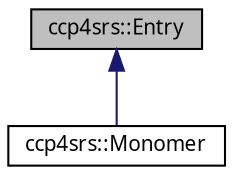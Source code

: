 digraph "ccp4srs::Entry"
{
  edge [fontname="FreeSans.ttf",fontsize="10",labelfontname="FreeSans.ttf",labelfontsize="10"];
  node [fontname="FreeSans.ttf",fontsize="10",shape=record];
  Node1 [label="ccp4srs::Entry",height=0.2,width=0.4,color="black", fillcolor="grey75", style="filled", fontcolor="black"];
  Node1 -> Node2 [dir="back",color="midnightblue",fontsize="10",style="solid",fontname="FreeSans.ttf"];
  Node2 [label="ccp4srs::Monomer",height=0.2,width=0.4,color="black", fillcolor="white", style="filled",URL="$classccp4srs_1_1_monomer.html"];
}
